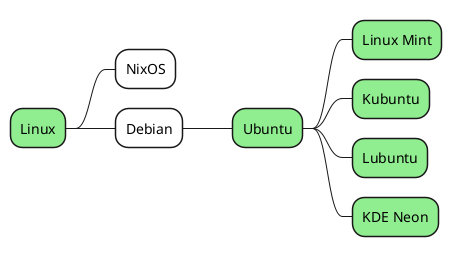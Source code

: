 @startmindmap
<style>
mindmapDiagram {
  node {
    BackgroundColor lightGreen
  }
  :depth(1) {
    BackGroundColor white
  }
}
</style>
* Linux
** NixOS
** Debian
*** Ubuntu
**** Linux Mint
**** Kubuntu
**** Lubuntu
**** KDE Neon
@endmindmap